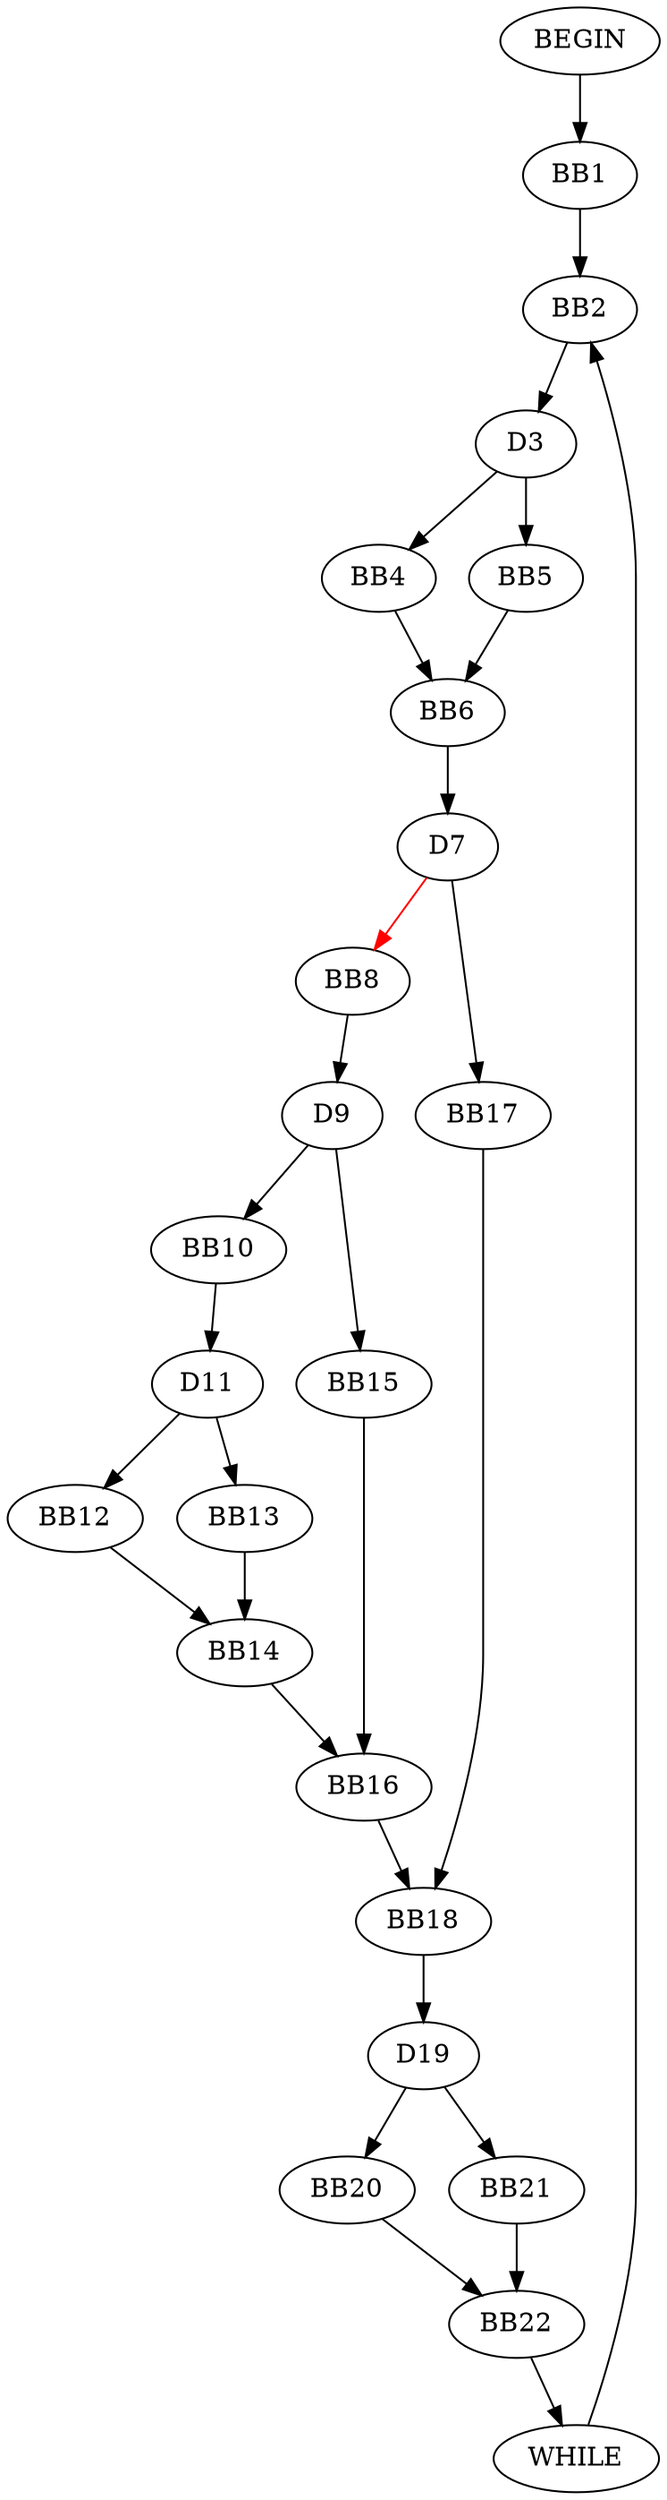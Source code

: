digraph G {BEGIN->BB1;BB1->BB2;WHILE->BB2;BB2->D3;D3->BB4;D3->BB5;BB4->BB6;BB5->BB6;BB6->D7;D7->BB8[color=red, pendwidth=3.0];BB8->D9;D9->BB10;BB10->D11;D11->BB12;D11->BB13;BB12->BB14;BB13->BB14;D9->BB15;BB14->BB16;BB15->BB16;D7->BB17;BB16->BB18;BB17->BB18;BB18->D19;D19->BB20;D19->BB21;BB20->BB22;BB21->BB22;BB22->WHILE;}